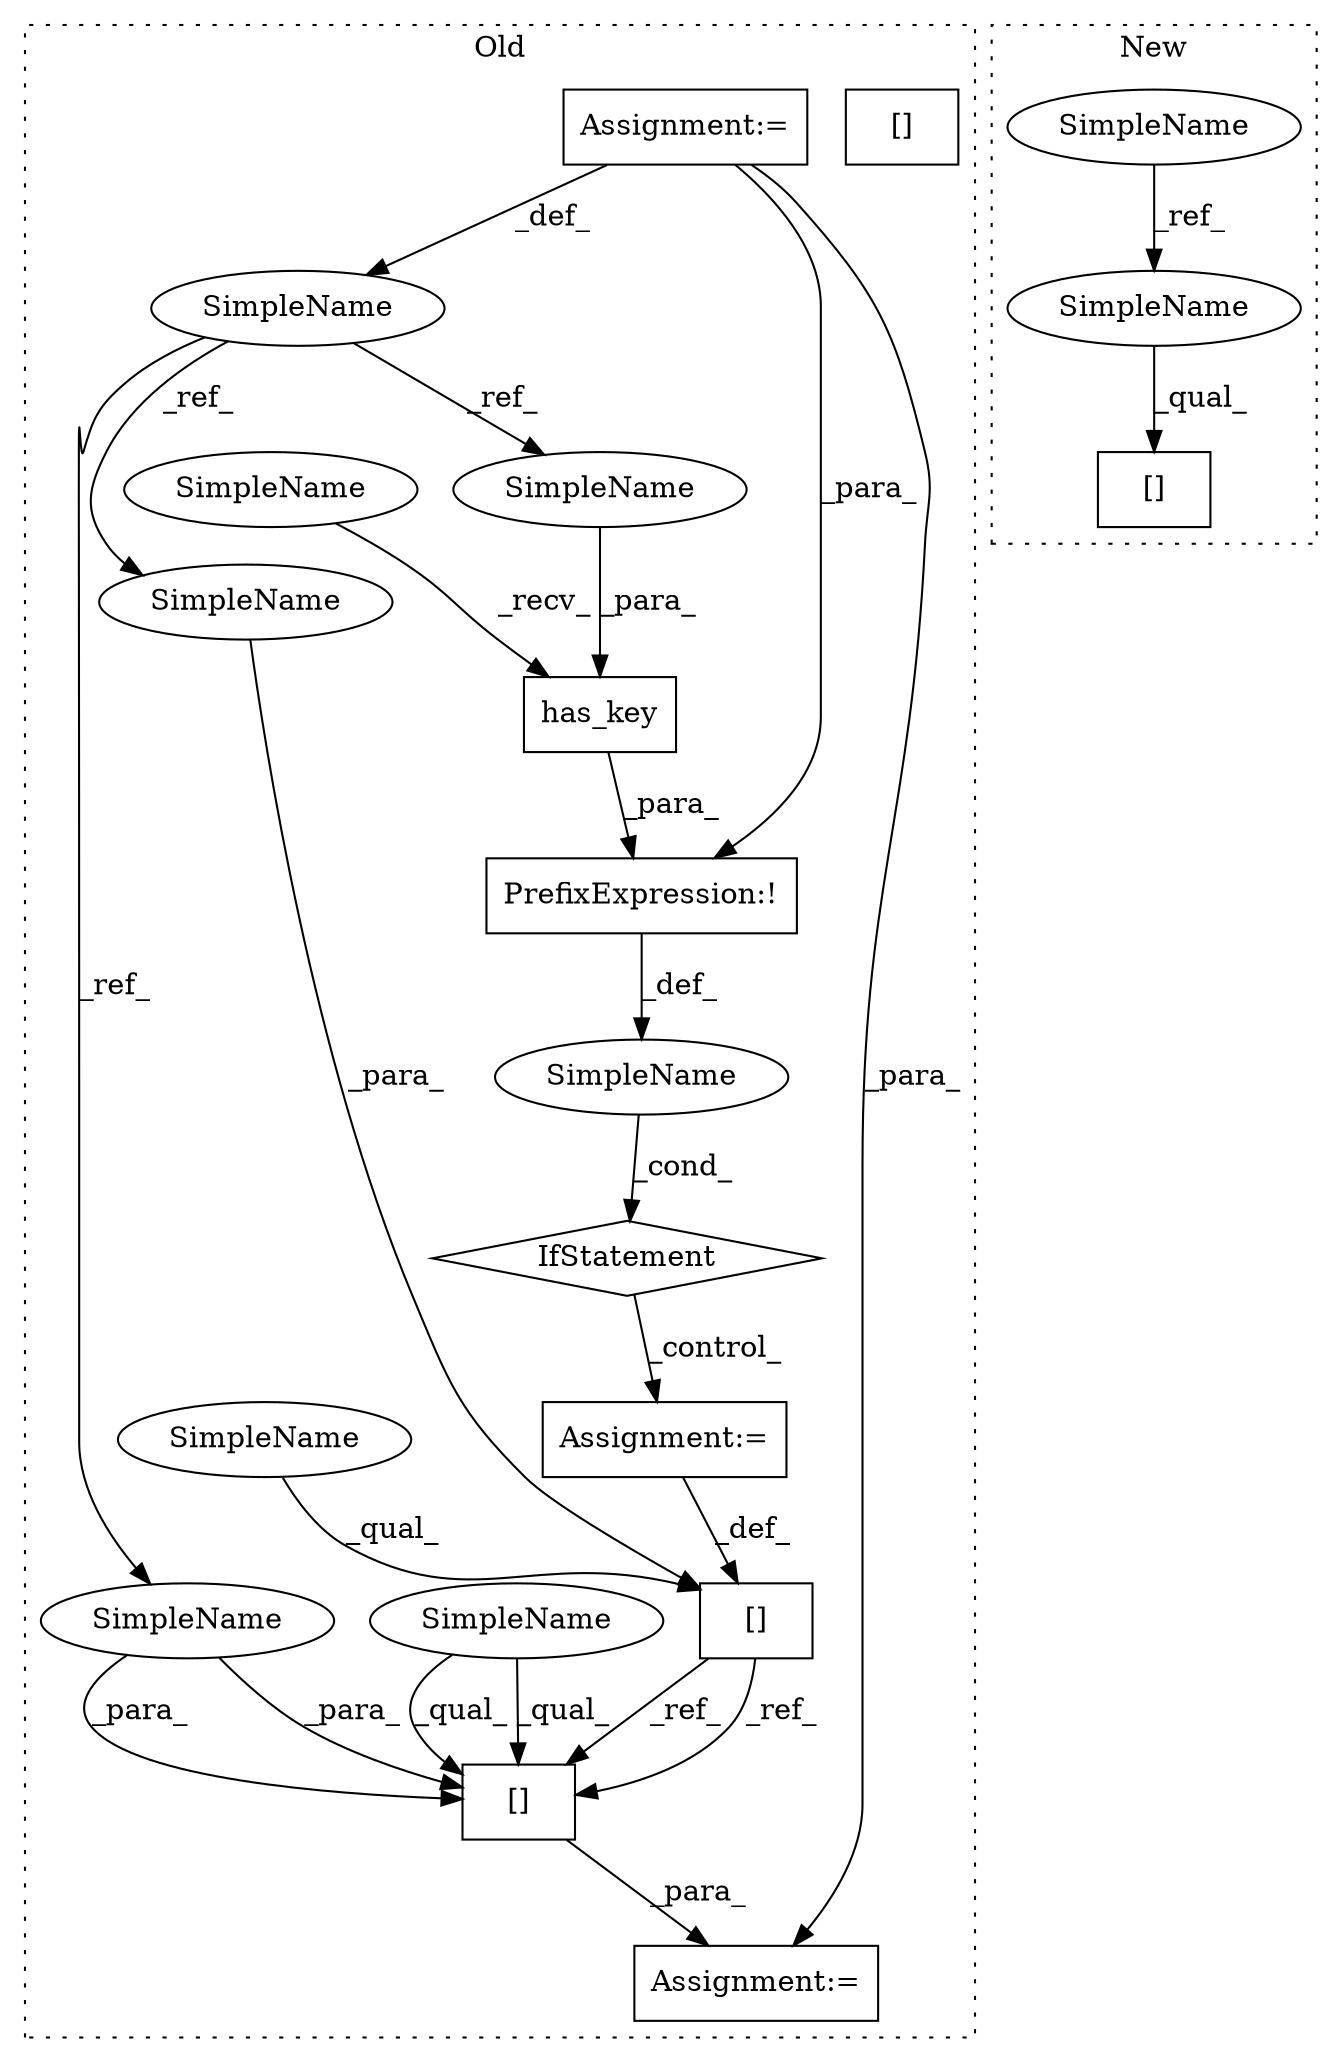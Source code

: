 digraph G {
subgraph cluster0 {
1 [label="has_key" a="32" s="2983,2994" l="8,1" shape="box"];
3 [label="IfStatement" a="25" s="2970,2995" l="4,2" shape="diamond"];
4 [label="PrefixExpression:!" a="38" s="2974" l="1" shape="box"];
5 [label="Assignment:=" a="7" s="3019" l="1" shape="box"];
6 [label="[]" a="2" s="3007,3018" l="8,1" shape="box"];
7 [label="SimpleName" a="42" s="" l="" shape="ellipse"];
9 [label="[]" a="2" s="3050,3061" l="8,1" shape="box"];
10 [label="SimpleName" a="42" s="2944" l="3" shape="ellipse"];
11 [label="Assignment:=" a="7" s="3049" l="1" shape="box"];
12 [label="Assignment:=" a="7" s="2947" l="1" shape="box"];
13 [label="SimpleName" a="42" s="2991" l="3" shape="ellipse"];
14 [label="SimpleName" a="42" s="3058" l="3" shape="ellipse"];
15 [label="SimpleName" a="42" s="3015" l="3" shape="ellipse"];
16 [label="[]" a="2" s="3050,3061" l="8,1" shape="box"];
18 [label="SimpleName" a="42" s="2975" l="7" shape="ellipse"];
19 [label="SimpleName" a="42" s="3007" l="7" shape="ellipse"];
20 [label="SimpleName" a="42" s="3050" l="7" shape="ellipse"];
label = "Old";
style="dotted";
}
subgraph cluster1 {
2 [label="[]" a="2" s="3289,3311" l="8,1" shape="box"];
8 [label="SimpleName" a="42" s="2972" l="7" shape="ellipse"];
17 [label="SimpleName" a="42" s="3289" l="7" shape="ellipse"];
label = "New";
style="dotted";
}
1 -> 4 [label="_para_"];
3 -> 5 [label="_control_"];
4 -> 7 [label="_def_"];
5 -> 6 [label="_def_"];
6 -> 16 [label="_ref_"];
6 -> 16 [label="_ref_"];
7 -> 3 [label="_cond_"];
8 -> 17 [label="_ref_"];
10 -> 14 [label="_ref_"];
10 -> 13 [label="_ref_"];
10 -> 15 [label="_ref_"];
12 -> 11 [label="_para_"];
12 -> 10 [label="_def_"];
12 -> 4 [label="_para_"];
13 -> 1 [label="_para_"];
14 -> 16 [label="_para_"];
14 -> 16 [label="_para_"];
15 -> 6 [label="_para_"];
16 -> 11 [label="_para_"];
17 -> 2 [label="_qual_"];
18 -> 1 [label="_recv_"];
19 -> 6 [label="_qual_"];
20 -> 16 [label="_qual_"];
20 -> 16 [label="_qual_"];
}